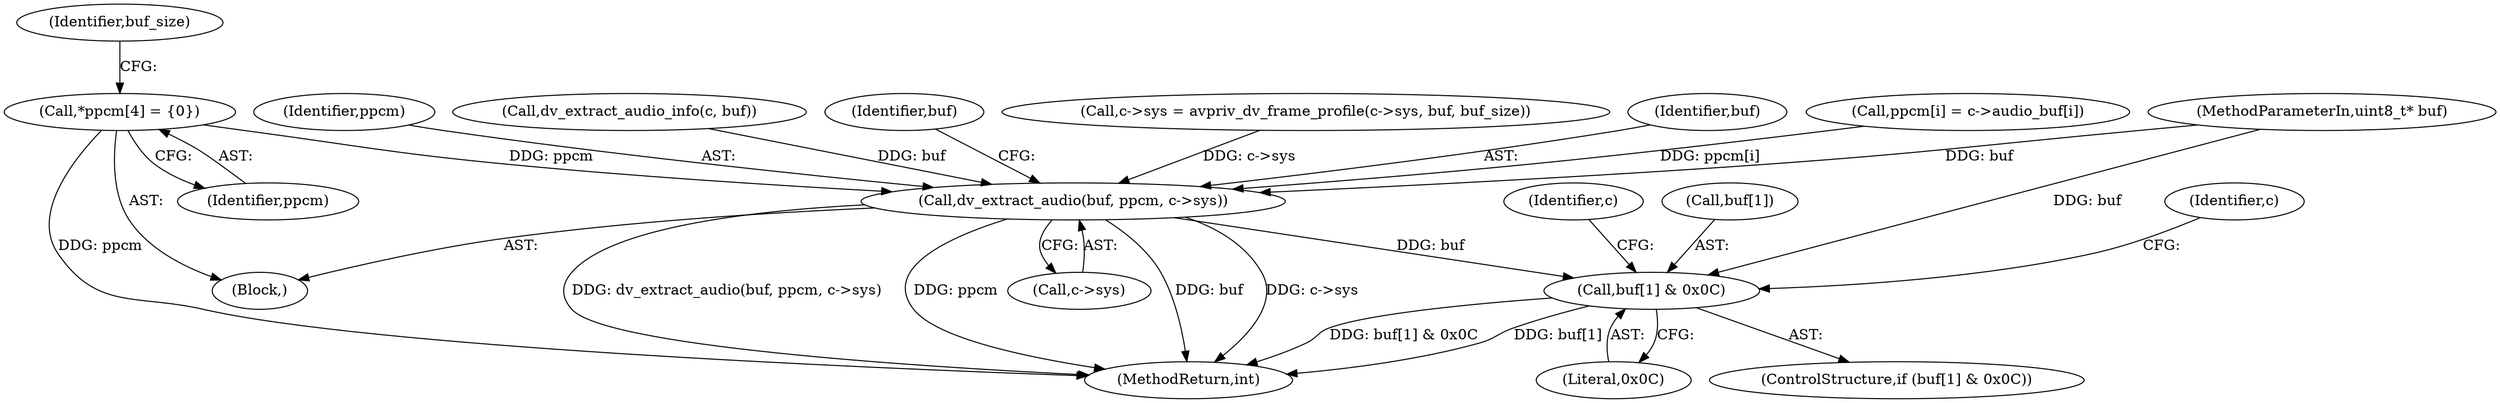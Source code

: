 digraph "0_libav_5a396bb3a66a61a68b80f2369d0249729bf85e04@pointer" {
"1000113" [label="(Call,*ppcm[4] = {0})"];
"1000203" [label="(Call,dv_extract_audio(buf, ppcm, c->sys))"];
"1000210" [label="(Call,buf[1] & 0x0C)"];
"1000107" [label="(MethodParameterIn,uint8_t* buf)"];
"1000114" [label="(Identifier,ppcm)"];
"1000211" [label="(Call,buf[1])"];
"1000145" [label="(Call,dv_extract_audio_info(c, buf))"];
"1000212" [label="(Identifier,buf)"];
"1000113" [label="(Call,*ppcm[4] = {0})"];
"1000122" [label="(Call,c->sys = avpriv_dv_frame_profile(c->sys, buf, buf_size))"];
"1000220" [label="(Identifier,c)"];
"1000206" [label="(Call,c->sys)"];
"1000210" [label="(Call,buf[1] & 0x0C)"];
"1000257" [label="(MethodReturn,int)"];
"1000204" [label="(Identifier,buf)"];
"1000209" [label="(ControlStructure,if (buf[1] & 0x0C))"];
"1000239" [label="(Identifier,c)"];
"1000194" [label="(Call,ppcm[i] = c->audio_buf[i])"];
"1000109" [label="(Block,)"];
"1000205" [label="(Identifier,ppcm)"];
"1000118" [label="(Identifier,buf_size)"];
"1000214" [label="(Literal,0x0C)"];
"1000203" [label="(Call,dv_extract_audio(buf, ppcm, c->sys))"];
"1000113" -> "1000109"  [label="AST: "];
"1000113" -> "1000114"  [label="CFG: "];
"1000114" -> "1000113"  [label="AST: "];
"1000118" -> "1000113"  [label="CFG: "];
"1000113" -> "1000257"  [label="DDG: ppcm"];
"1000113" -> "1000203"  [label="DDG: ppcm"];
"1000203" -> "1000109"  [label="AST: "];
"1000203" -> "1000206"  [label="CFG: "];
"1000204" -> "1000203"  [label="AST: "];
"1000205" -> "1000203"  [label="AST: "];
"1000206" -> "1000203"  [label="AST: "];
"1000212" -> "1000203"  [label="CFG: "];
"1000203" -> "1000257"  [label="DDG: c->sys"];
"1000203" -> "1000257"  [label="DDG: dv_extract_audio(buf, ppcm, c->sys)"];
"1000203" -> "1000257"  [label="DDG: ppcm"];
"1000203" -> "1000257"  [label="DDG: buf"];
"1000145" -> "1000203"  [label="DDG: buf"];
"1000107" -> "1000203"  [label="DDG: buf"];
"1000194" -> "1000203"  [label="DDG: ppcm[i]"];
"1000122" -> "1000203"  [label="DDG: c->sys"];
"1000203" -> "1000210"  [label="DDG: buf"];
"1000210" -> "1000209"  [label="AST: "];
"1000210" -> "1000214"  [label="CFG: "];
"1000211" -> "1000210"  [label="AST: "];
"1000214" -> "1000210"  [label="AST: "];
"1000220" -> "1000210"  [label="CFG: "];
"1000239" -> "1000210"  [label="CFG: "];
"1000210" -> "1000257"  [label="DDG: buf[1] & 0x0C"];
"1000210" -> "1000257"  [label="DDG: buf[1]"];
"1000107" -> "1000210"  [label="DDG: buf"];
}
